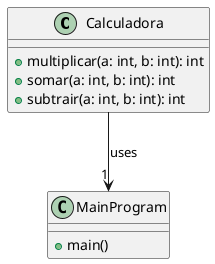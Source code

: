@startuml
class Calculadora {
    + multiplicar(a: int, b: int): int
    + somar(a: int, b: int): int
    + subtrair(a: int, b: int): int
}

Calculadora --> "1" MainProgram : uses

class MainProgram {
    + main()
}
@enduml